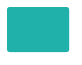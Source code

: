 @startuml

skinparam ClassBackgroundColor #LightSeaGreen
skinparam ClassFontColor #LightSeaGreen
skinparam ClassBorderColor #LightSeaGreen

skinparam ClassStereotypeFontSize 0
skinparam CircledCharacterFontSize 0
skinparam CircledCharacterRadius 0
skinparam ClassBorderThickness 0
skinparam Shadowing false

class Dummy

@enduml